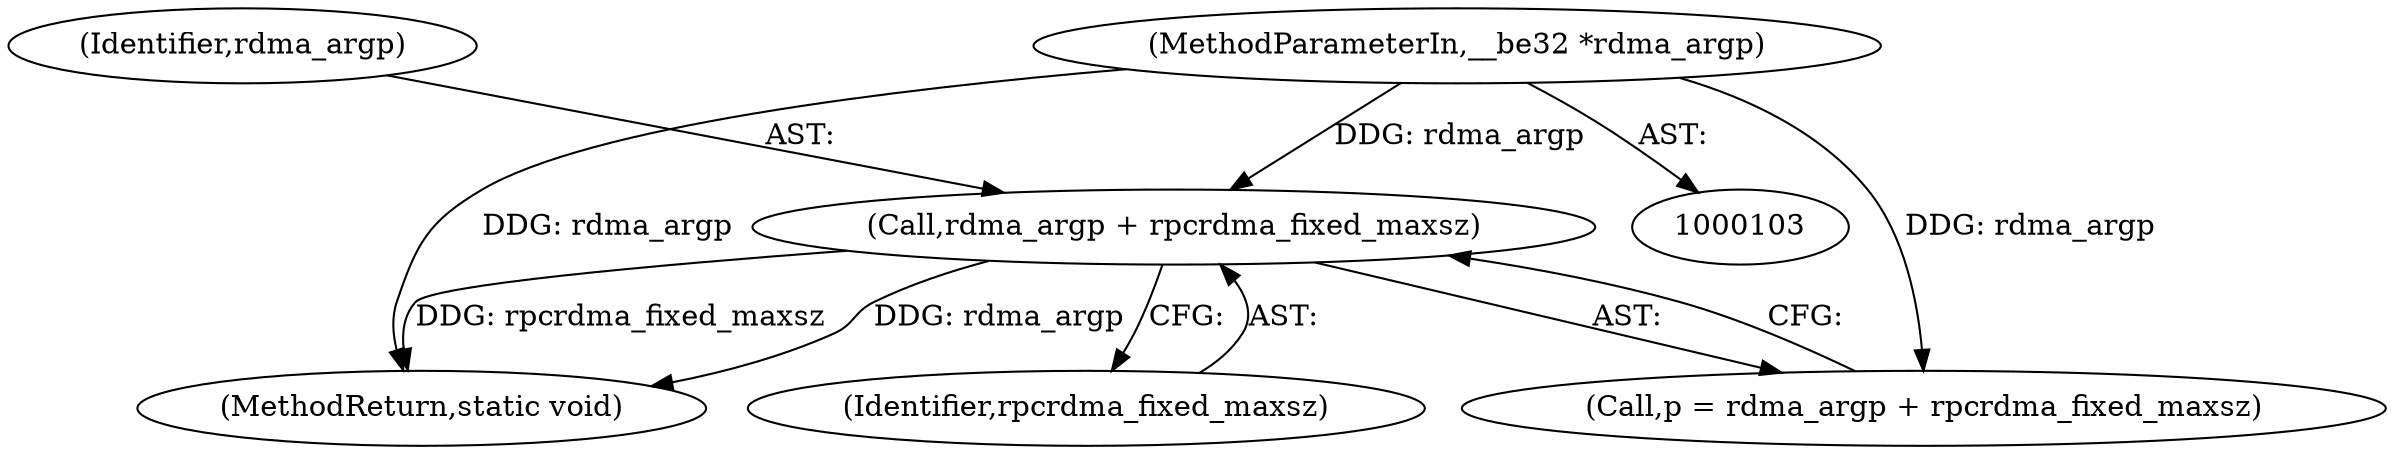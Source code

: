 digraph "0_linux_c70422f760c120480fee4de6c38804c72aa26bc1_37@pointer" {
"1000111" [label="(Call,rdma_argp + rpcrdma_fixed_maxsz)"];
"1000104" [label="(MethodParameterIn,__be32 *rdma_argp)"];
"1000104" [label="(MethodParameterIn,__be32 *rdma_argp)"];
"1000111" [label="(Call,rdma_argp + rpcrdma_fixed_maxsz)"];
"1000113" [label="(Identifier,rpcrdma_fixed_maxsz)"];
"1000109" [label="(Call,p = rdma_argp + rpcrdma_fixed_maxsz)"];
"1000112" [label="(Identifier,rdma_argp)"];
"1000170" [label="(MethodReturn,static void)"];
"1000111" -> "1000109"  [label="AST: "];
"1000111" -> "1000113"  [label="CFG: "];
"1000112" -> "1000111"  [label="AST: "];
"1000113" -> "1000111"  [label="AST: "];
"1000109" -> "1000111"  [label="CFG: "];
"1000111" -> "1000170"  [label="DDG: rdma_argp"];
"1000111" -> "1000170"  [label="DDG: rpcrdma_fixed_maxsz"];
"1000104" -> "1000111"  [label="DDG: rdma_argp"];
"1000104" -> "1000103"  [label="AST: "];
"1000104" -> "1000170"  [label="DDG: rdma_argp"];
"1000104" -> "1000109"  [label="DDG: rdma_argp"];
}
